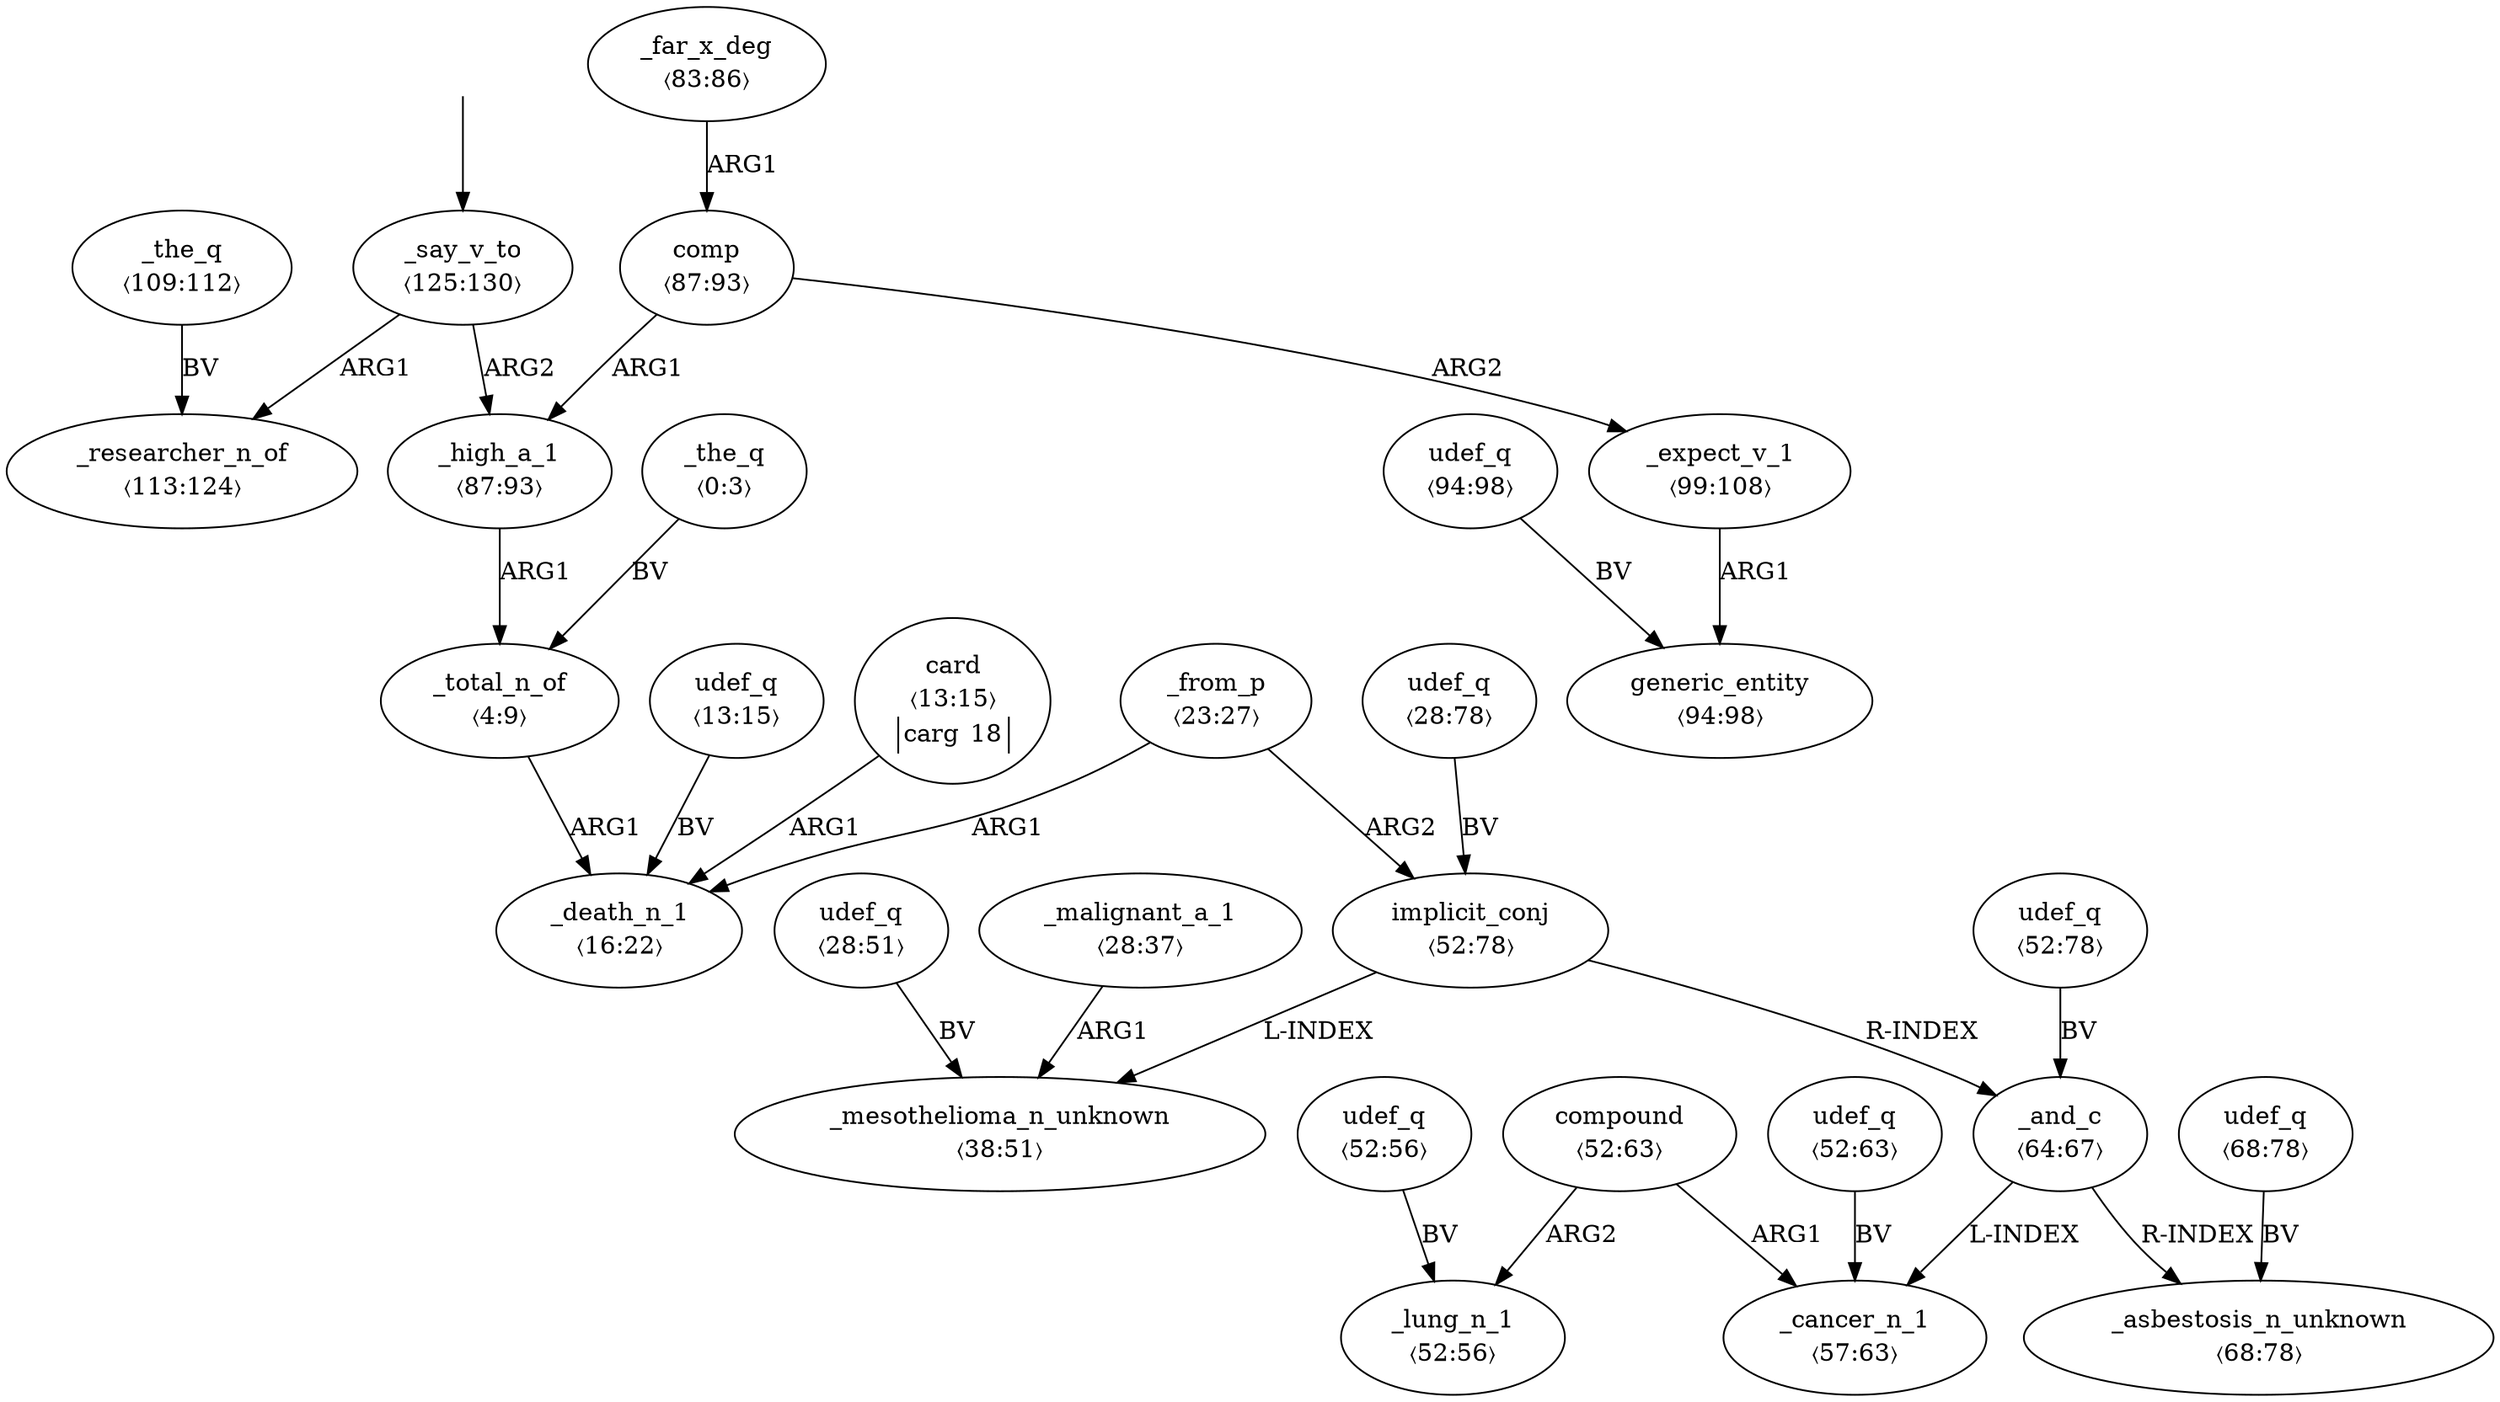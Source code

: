 digraph "20003015" {
  top [ style=invis ];
  top -> 28;
  0 [ label=<<table align="center" border="0" cellspacing="0"><tr><td colspan="2">_the_q</td></tr><tr><td colspan="2">〈0:3〉</td></tr></table>> ];
  1 [ label=<<table align="center" border="0" cellspacing="0"><tr><td colspan="2">_total_n_of</td></tr><tr><td colspan="2">〈4:9〉</td></tr></table>> ];
  2 [ label=<<table align="center" border="0" cellspacing="0"><tr><td colspan="2">udef_q</td></tr><tr><td colspan="2">〈13:15〉</td></tr></table>> ];
  3 [ label=<<table align="center" border="0" cellspacing="0"><tr><td colspan="2">card</td></tr><tr><td colspan="2">〈13:15〉</td></tr><tr><td sides="l" border="1" align="left">carg</td><td sides="r" border="1" align="left">18</td></tr></table>> ];
  4 [ label=<<table align="center" border="0" cellspacing="0"><tr><td colspan="2">_death_n_1</td></tr><tr><td colspan="2">〈16:22〉</td></tr></table>> ];
  5 [ label=<<table align="center" border="0" cellspacing="0"><tr><td colspan="2">_from_p</td></tr><tr><td colspan="2">〈23:27〉</td></tr></table>> ];
  6 [ label=<<table align="center" border="0" cellspacing="0"><tr><td colspan="2">udef_q</td></tr><tr><td colspan="2">〈28:78〉</td></tr></table>> ];
  7 [ label=<<table align="center" border="0" cellspacing="0"><tr><td colspan="2">udef_q</td></tr><tr><td colspan="2">〈28:51〉</td></tr></table>> ];
  8 [ label=<<table align="center" border="0" cellspacing="0"><tr><td colspan="2">_malignant_a_1</td></tr><tr><td colspan="2">〈28:37〉</td></tr></table>> ];
  9 [ label=<<table align="center" border="0" cellspacing="0"><tr><td colspan="2">_mesothelioma_n_unknown</td></tr><tr><td colspan="2">〈38:51〉</td></tr></table>> ];
  10 [ label=<<table align="center" border="0" cellspacing="0"><tr><td colspan="2">udef_q</td></tr><tr><td colspan="2">〈52:78〉</td></tr></table>> ];
  11 [ label=<<table align="center" border="0" cellspacing="0"><tr><td colspan="2">implicit_conj</td></tr><tr><td colspan="2">〈52:78〉</td></tr></table>> ];
  12 [ label=<<table align="center" border="0" cellspacing="0"><tr><td colspan="2">udef_q</td></tr><tr><td colspan="2">〈52:63〉</td></tr></table>> ];
  13 [ label=<<table align="center" border="0" cellspacing="0"><tr><td colspan="2">compound</td></tr><tr><td colspan="2">〈52:63〉</td></tr></table>> ];
  14 [ label=<<table align="center" border="0" cellspacing="0"><tr><td colspan="2">udef_q</td></tr><tr><td colspan="2">〈52:56〉</td></tr></table>> ];
  15 [ label=<<table align="center" border="0" cellspacing="0"><tr><td colspan="2">_lung_n_1</td></tr><tr><td colspan="2">〈52:56〉</td></tr></table>> ];
  16 [ label=<<table align="center" border="0" cellspacing="0"><tr><td colspan="2">_cancer_n_1</td></tr><tr><td colspan="2">〈57:63〉</td></tr></table>> ];
  17 [ label=<<table align="center" border="0" cellspacing="0"><tr><td colspan="2">_and_c</td></tr><tr><td colspan="2">〈64:67〉</td></tr></table>> ];
  18 [ label=<<table align="center" border="0" cellspacing="0"><tr><td colspan="2">udef_q</td></tr><tr><td colspan="2">〈68:78〉</td></tr></table>> ];
  19 [ label=<<table align="center" border="0" cellspacing="0"><tr><td colspan="2">_asbestosis_n_unknown</td></tr><tr><td colspan="2">〈68:78〉</td></tr></table>> ];
  20 [ label=<<table align="center" border="0" cellspacing="0"><tr><td colspan="2">_far_x_deg</td></tr><tr><td colspan="2">〈83:86〉</td></tr></table>> ];
  21 [ label=<<table align="center" border="0" cellspacing="0"><tr><td colspan="2">_high_a_1</td></tr><tr><td colspan="2">〈87:93〉</td></tr></table>> ];
  22 [ label=<<table align="center" border="0" cellspacing="0"><tr><td colspan="2">comp</td></tr><tr><td colspan="2">〈87:93〉</td></tr></table>> ];
  23 [ label=<<table align="center" border="0" cellspacing="0"><tr><td colspan="2">udef_q</td></tr><tr><td colspan="2">〈94:98〉</td></tr></table>> ];
  24 [ label=<<table align="center" border="0" cellspacing="0"><tr><td colspan="2">generic_entity</td></tr><tr><td colspan="2">〈94:98〉</td></tr></table>> ];
  25 [ label=<<table align="center" border="0" cellspacing="0"><tr><td colspan="2">_expect_v_1</td></tr><tr><td colspan="2">〈99:108〉</td></tr></table>> ];
  26 [ label=<<table align="center" border="0" cellspacing="0"><tr><td colspan="2">_the_q</td></tr><tr><td colspan="2">〈109:112〉</td></tr></table>> ];
  27 [ label=<<table align="center" border="0" cellspacing="0"><tr><td colspan="2">_researcher_n_of</td></tr><tr><td colspan="2">〈113:124〉</td></tr></table>> ];
  28 [ label=<<table align="center" border="0" cellspacing="0"><tr><td colspan="2">_say_v_to</td></tr><tr><td colspan="2">〈125:130〉</td></tr></table>> ];
  13 -> 15 [ label="ARG2" ];
  22 -> 25 [ label="ARG2" ];
  17 -> 19 [ label="R-INDEX" ];
  7 -> 9 [ label="BV" ];
  17 -> 16 [ label="L-INDEX" ];
  26 -> 27 [ label="BV" ];
  28 -> 27 [ label="ARG1" ];
  6 -> 11 [ label="BV" ];
  23 -> 24 [ label="BV" ];
  3 -> 4 [ label="ARG1" ];
  11 -> 17 [ label="R-INDEX" ];
  14 -> 15 [ label="BV" ];
  0 -> 1 [ label="BV" ];
  12 -> 16 [ label="BV" ];
  13 -> 16 [ label="ARG1" ];
  5 -> 11 [ label="ARG2" ];
  18 -> 19 [ label="BV" ];
  11 -> 9 [ label="L-INDEX" ];
  2 -> 4 [ label="BV" ];
  10 -> 17 [ label="BV" ];
  21 -> 1 [ label="ARG1" ];
  5 -> 4 [ label="ARG1" ];
  28 -> 21 [ label="ARG2" ];
  25 -> 24 [ label="ARG1" ];
  8 -> 9 [ label="ARG1" ];
  1 -> 4 [ label="ARG1" ];
  20 -> 22 [ label="ARG1" ];
  22 -> 21 [ label="ARG1" ];
}

